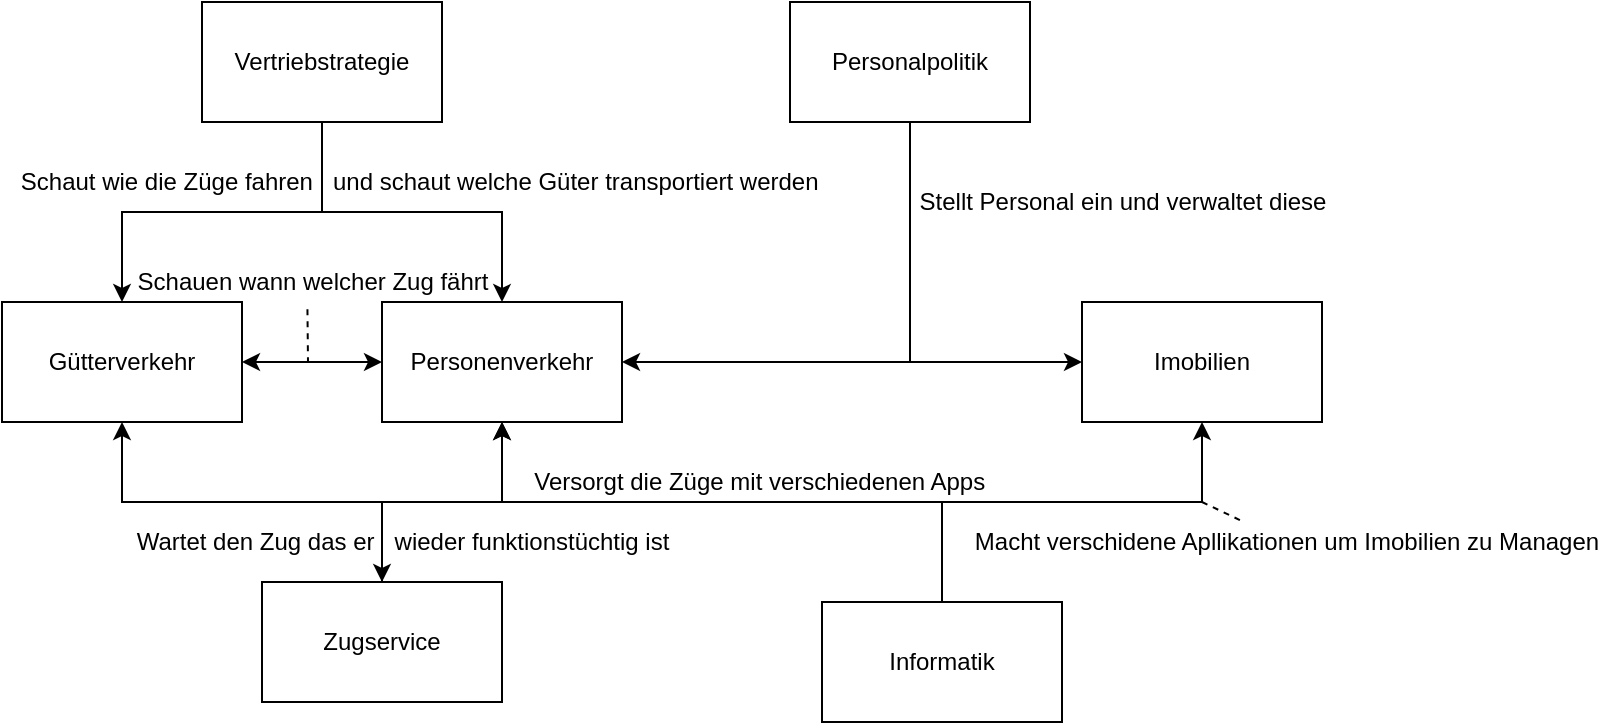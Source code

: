 <mxfile version="17.4.6"><diagram id="C5RBs43oDa-KdzZeNtuy" name="Page-1"><mxGraphModel dx="2032" dy="1231" grid="1" gridSize="10" guides="1" tooltips="1" connect="1" arrows="1" fold="1" page="1" pageScale="1" pageWidth="827" pageHeight="1169" math="0" shadow="0"><root><mxCell id="WIyWlLk6GJQsqaUBKTNV-0"/><mxCell id="WIyWlLk6GJQsqaUBKTNV-1" parent="WIyWlLk6GJQsqaUBKTNV-0"/><mxCell id="W22dBh0m8CggxxuPrcXN-31" style="edgeStyle=orthogonalEdgeStyle;rounded=0;orthogonalLoop=1;jettySize=auto;html=1;exitX=0.5;exitY=1;exitDx=0;exitDy=0;" parent="WIyWlLk6GJQsqaUBKTNV-1" source="W22dBh0m8CggxxuPrcXN-0" target="W22dBh0m8CggxxuPrcXN-4" edge="1"><mxGeometry relative="1" as="geometry"/></mxCell><mxCell id="W22dBh0m8CggxxuPrcXN-32" style="edgeStyle=orthogonalEdgeStyle;rounded=0;orthogonalLoop=1;jettySize=auto;html=1;exitX=0.5;exitY=1;exitDx=0;exitDy=0;" parent="WIyWlLk6GJQsqaUBKTNV-1" source="W22dBh0m8CggxxuPrcXN-0" target="W22dBh0m8CggxxuPrcXN-1" edge="1"><mxGeometry relative="1" as="geometry"/></mxCell><mxCell id="W22dBh0m8CggxxuPrcXN-0" value="Vertriebstrategie" style="rounded=0;whiteSpace=wrap;html=1;" parent="WIyWlLk6GJQsqaUBKTNV-1" vertex="1"><mxGeometry x="120" y="120" width="120" height="60" as="geometry"/></mxCell><mxCell id="W22dBh0m8CggxxuPrcXN-1" value="Personenverkehr" style="rounded=0;whiteSpace=wrap;html=1;" parent="WIyWlLk6GJQsqaUBKTNV-1" vertex="1"><mxGeometry x="210" y="270" width="120" height="60" as="geometry"/></mxCell><mxCell id="28WhCnZvTmrEqWZMX5sr-8" style="edgeStyle=orthogonalEdgeStyle;rounded=0;orthogonalLoop=1;jettySize=auto;html=1;exitX=0.5;exitY=1;exitDx=0;exitDy=0;entryX=1;entryY=0.5;entryDx=0;entryDy=0;startArrow=none;startFill=0;" edge="1" parent="WIyWlLk6GJQsqaUBKTNV-1" source="W22dBh0m8CggxxuPrcXN-2" target="W22dBh0m8CggxxuPrcXN-1"><mxGeometry relative="1" as="geometry"/></mxCell><mxCell id="28WhCnZvTmrEqWZMX5sr-9" style="edgeStyle=orthogonalEdgeStyle;rounded=0;orthogonalLoop=1;jettySize=auto;html=1;exitX=0.5;exitY=1;exitDx=0;exitDy=0;entryX=0;entryY=0.5;entryDx=0;entryDy=0;startArrow=none;startFill=0;" edge="1" parent="WIyWlLk6GJQsqaUBKTNV-1" source="W22dBh0m8CggxxuPrcXN-2" target="W22dBh0m8CggxxuPrcXN-3"><mxGeometry relative="1" as="geometry"/></mxCell><mxCell id="W22dBh0m8CggxxuPrcXN-2" value="Personalpolitik" style="rounded=0;whiteSpace=wrap;html=1;" parent="WIyWlLk6GJQsqaUBKTNV-1" vertex="1"><mxGeometry x="414" y="120" width="120" height="60" as="geometry"/></mxCell><mxCell id="W22dBh0m8CggxxuPrcXN-3" value="Imobilien" style="rounded=0;whiteSpace=wrap;html=1;" parent="WIyWlLk6GJQsqaUBKTNV-1" vertex="1"><mxGeometry x="560" y="270" width="120" height="60" as="geometry"/></mxCell><mxCell id="28WhCnZvTmrEqWZMX5sr-0" style="edgeStyle=orthogonalEdgeStyle;rounded=0;orthogonalLoop=1;jettySize=auto;html=1;exitX=1;exitY=0.5;exitDx=0;exitDy=0;entryX=0;entryY=0.5;entryDx=0;entryDy=0;startArrow=classic;startFill=1;" edge="1" parent="WIyWlLk6GJQsqaUBKTNV-1" source="W22dBh0m8CggxxuPrcXN-4" target="W22dBh0m8CggxxuPrcXN-1"><mxGeometry relative="1" as="geometry"><Array as="points"><mxPoint x="160" y="300"/><mxPoint x="160" y="300"/></Array></mxGeometry></mxCell><mxCell id="W22dBh0m8CggxxuPrcXN-4" value="Gütterverkehr" style="rounded=0;whiteSpace=wrap;html=1;" parent="WIyWlLk6GJQsqaUBKTNV-1" vertex="1"><mxGeometry x="20" y="270" width="120" height="60" as="geometry"/></mxCell><mxCell id="W22dBh0m8CggxxuPrcXN-26" style="edgeStyle=orthogonalEdgeStyle;rounded=0;orthogonalLoop=1;jettySize=auto;html=1;exitX=0.5;exitY=0;exitDx=0;exitDy=0;entryX=0.5;entryY=1;entryDx=0;entryDy=0;" parent="WIyWlLk6GJQsqaUBKTNV-1" source="W22dBh0m8CggxxuPrcXN-5" target="W22dBh0m8CggxxuPrcXN-1" edge="1"><mxGeometry relative="1" as="geometry"><Array as="points"><mxPoint x="490" y="370"/><mxPoint x="270" y="370"/></Array></mxGeometry></mxCell><mxCell id="W22dBh0m8CggxxuPrcXN-28" style="edgeStyle=orthogonalEdgeStyle;rounded=0;orthogonalLoop=1;jettySize=auto;html=1;exitX=0.5;exitY=0;exitDx=0;exitDy=0;" parent="WIyWlLk6GJQsqaUBKTNV-1" source="W22dBh0m8CggxxuPrcXN-5" target="W22dBh0m8CggxxuPrcXN-3" edge="1"><mxGeometry relative="1" as="geometry"><Array as="points"><mxPoint x="490" y="370"/><mxPoint x="620" y="370"/></Array></mxGeometry></mxCell><mxCell id="W22dBh0m8CggxxuPrcXN-5" value="Informatik" style="rounded=0;whiteSpace=wrap;html=1;" parent="WIyWlLk6GJQsqaUBKTNV-1" vertex="1"><mxGeometry x="430" y="420" width="120" height="60" as="geometry"/></mxCell><mxCell id="W22dBh0m8CggxxuPrcXN-22" style="edgeStyle=orthogonalEdgeStyle;rounded=0;orthogonalLoop=1;jettySize=auto;html=1;exitX=0.5;exitY=0;exitDx=0;exitDy=0;entryX=0.5;entryY=1;entryDx=0;entryDy=0;" parent="WIyWlLk6GJQsqaUBKTNV-1" source="W22dBh0m8CggxxuPrcXN-6" target="W22dBh0m8CggxxuPrcXN-1" edge="1"><mxGeometry relative="1" as="geometry"/></mxCell><mxCell id="W22dBh0m8CggxxuPrcXN-25" style="edgeStyle=orthogonalEdgeStyle;rounded=0;orthogonalLoop=1;jettySize=auto;html=1;exitX=0.5;exitY=0;exitDx=0;exitDy=0;startArrow=classic;startFill=1;" parent="WIyWlLk6GJQsqaUBKTNV-1" source="W22dBh0m8CggxxuPrcXN-6" target="W22dBh0m8CggxxuPrcXN-4" edge="1"><mxGeometry relative="1" as="geometry"/></mxCell><mxCell id="W22dBh0m8CggxxuPrcXN-6" value="Zugservice" style="rounded=0;whiteSpace=wrap;html=1;" parent="WIyWlLk6GJQsqaUBKTNV-1" vertex="1"><mxGeometry x="150" y="410" width="120" height="60" as="geometry"/></mxCell><mxCell id="W22dBh0m8CggxxuPrcXN-23" value="Wartet den Zug das er&amp;nbsp; &amp;nbsp;wieder funktionstüchtig ist" style="text;html=1;align=center;verticalAlign=middle;resizable=0;points=[];autosize=1;strokeColor=none;fillColor=none;" parent="WIyWlLk6GJQsqaUBKTNV-1" vertex="1"><mxGeometry x="80" y="380" width="280" height="20" as="geometry"/></mxCell><mxCell id="W22dBh0m8CggxxuPrcXN-27" value="Versorgt die Züge mit verschiedenen Apps&amp;nbsp;" style="text;html=1;align=center;verticalAlign=middle;resizable=0;points=[];autosize=1;strokeColor=none;fillColor=none;" parent="WIyWlLk6GJQsqaUBKTNV-1" vertex="1"><mxGeometry x="280" y="350" width="240" height="20" as="geometry"/></mxCell><mxCell id="W22dBh0m8CggxxuPrcXN-29" value="Macht verschidene Apllikationen um Imobilien zu Managen" style="text;html=1;align=center;verticalAlign=middle;resizable=0;points=[];autosize=1;strokeColor=none;fillColor=none;" parent="WIyWlLk6GJQsqaUBKTNV-1" vertex="1"><mxGeometry x="497" y="380" width="330" height="20" as="geometry"/></mxCell><mxCell id="W22dBh0m8CggxxuPrcXN-33" value="Schaut wie die Züge fahren&amp;nbsp; &amp;nbsp;und schaut welche Güter transportiert werden&amp;nbsp;" style="text;html=1;align=center;verticalAlign=middle;resizable=0;points=[];autosize=1;strokeColor=none;fillColor=none;" parent="WIyWlLk6GJQsqaUBKTNV-1" vertex="1"><mxGeometry x="20" y="200" width="420" height="20" as="geometry"/></mxCell><mxCell id="28WhCnZvTmrEqWZMX5sr-3" value="Schauen wann welcher Zug fährt" style="text;html=1;align=center;verticalAlign=middle;resizable=0;points=[];autosize=1;strokeColor=none;fillColor=none;" vertex="1" parent="WIyWlLk6GJQsqaUBKTNV-1"><mxGeometry x="80" y="250" width="190" height="20" as="geometry"/></mxCell><mxCell id="28WhCnZvTmrEqWZMX5sr-4" value="" style="endArrow=none;dashed=1;html=1;rounded=0;exitX=0.488;exitY=1.183;exitDx=0;exitDy=0;exitPerimeter=0;" edge="1" parent="WIyWlLk6GJQsqaUBKTNV-1" source="28WhCnZvTmrEqWZMX5sr-3"><mxGeometry width="50" height="50" relative="1" as="geometry"><mxPoint x="300" y="580" as="sourcePoint"/><mxPoint x="173" y="300" as="targetPoint"/></mxGeometry></mxCell><mxCell id="28WhCnZvTmrEqWZMX5sr-5" value="" style="endArrow=none;dashed=1;html=1;rounded=0;" edge="1" parent="WIyWlLk6GJQsqaUBKTNV-1" target="W22dBh0m8CggxxuPrcXN-29"><mxGeometry width="50" height="50" relative="1" as="geometry"><mxPoint x="620" y="370" as="sourcePoint"/><mxPoint x="350" y="530" as="targetPoint"/></mxGeometry></mxCell><mxCell id="28WhCnZvTmrEqWZMX5sr-10" value="Stellt Personal ein und verwaltet diese" style="text;html=1;align=center;verticalAlign=middle;resizable=0;points=[];autosize=1;strokeColor=none;fillColor=none;" vertex="1" parent="WIyWlLk6GJQsqaUBKTNV-1"><mxGeometry x="470" y="210" width="220" height="20" as="geometry"/></mxCell></root></mxGraphModel></diagram></mxfile>